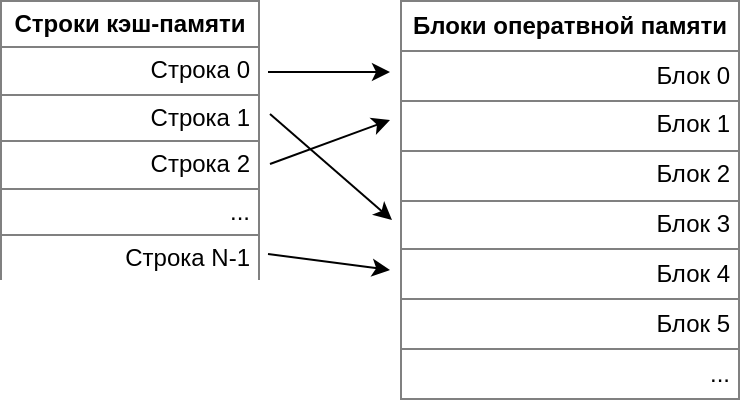 <mxfile version="12.5.3" type="device" pages="3"><diagram id="nbpj_uiRKLNs1OYvme6L" name="cache"><mxGraphModel dx="1024" dy="592" grid="1" gridSize="10" guides="1" tooltips="1" connect="1" arrows="1" fold="1" page="1" pageScale="1" pageWidth="827" pageHeight="1169" math="1" shadow="0"><root><mxCell id="zK9a4A-4CMLfHtEgIFaL-0"/><mxCell id="zK9a4A-4CMLfHtEgIFaL-1" parent="zK9a4A-4CMLfHtEgIFaL-0"/><mxCell id="5F7hxDypilFhigLUdw_g-2" style="rounded=0;orthogonalLoop=1;jettySize=auto;html=1;" parent="zK9a4A-4CMLfHtEgIFaL-1" edge="1"><mxGeometry relative="1" as="geometry"><mxPoint x="235" y="76" as="targetPoint"/><mxPoint x="174" y="76" as="sourcePoint"/></mxGeometry></mxCell><mxCell id="5F7hxDypilFhigLUdw_g-0" value="&lt;table border=&quot;1&quot; width=&quot;100%&quot; cellpadding=&quot;4&quot; style=&quot;width: 100% ; height: 100% ; border-collapse: collapse&quot;&gt;&lt;tbody&gt;&lt;tr&gt;&lt;th align=&quot;center&quot;&gt;Строки кэш-памяти&lt;/th&gt;&lt;/tr&gt;&lt;tr&gt;&lt;td style=&quot;text-align: right&quot;&gt;Строка 0&lt;/td&gt;&lt;/tr&gt;&lt;tr&gt;&lt;td style=&quot;text-align: right&quot;&gt;Строка 1&lt;br&gt;&lt;/td&gt;&lt;/tr&gt;&lt;tr&gt;&lt;td style=&quot;text-align: right&quot;&gt;Строка 2&lt;br&gt;&lt;/td&gt;&lt;/tr&gt;&lt;tr&gt;&lt;td style=&quot;text-align: right&quot;&gt;...&lt;/td&gt;&lt;/tr&gt;&lt;tr&gt;&lt;td style=&quot;text-align: right&quot;&gt;Строка N-1&lt;/td&gt;&lt;/tr&gt;&lt;/tbody&gt;&lt;/table&gt;" style="text;html=1;strokeColor=none;fillColor=none;overflow=fill;glass=0;comic=0;" parent="zK9a4A-4CMLfHtEgIFaL-1" vertex="1"><mxGeometry x="40" y="40" width="130" height="140" as="geometry"/></mxCell><mxCell id="5F7hxDypilFhigLUdw_g-1" value="&lt;table border=&quot;1&quot; width=&quot;100%&quot; cellpadding=&quot;4&quot; style=&quot;width: 100% ; height: 100% ; border-collapse: collapse&quot;&gt;&lt;tbody&gt;&lt;tr&gt;&lt;th align=&quot;center&quot;&gt;Блоки оператвной памяти&lt;/th&gt;&lt;/tr&gt;&lt;tr&gt;&lt;td style=&quot;text-align: right&quot;&gt;Блок 0&lt;/td&gt;&lt;/tr&gt;&lt;tr&gt;&lt;td style=&quot;text-align: right&quot;&gt;Блок 1&lt;br&gt;&lt;/td&gt;&lt;/tr&gt;&lt;tr&gt;&lt;td style=&quot;text-align: right&quot;&gt;Блок 2&lt;br&gt;&lt;/td&gt;&lt;/tr&gt;&lt;tr&gt;&lt;td style=&quot;text-align: right&quot;&gt;Блок 3&lt;/td&gt;&lt;/tr&gt;&lt;tr&gt;&lt;td style=&quot;text-align: right&quot;&gt;Блок 4&lt;/td&gt;&lt;/tr&gt;&lt;tr&gt;&lt;td style=&quot;text-align: right&quot;&gt;Блок 5&lt;/td&gt;&lt;/tr&gt;&lt;tr&gt;&lt;td style=&quot;text-align: right&quot;&gt;...&lt;/td&gt;&lt;/tr&gt;&lt;/tbody&gt;&lt;/table&gt;" style="text;html=1;strokeColor=none;fillColor=none;overflow=fill;glass=0;comic=0;" parent="zK9a4A-4CMLfHtEgIFaL-1" vertex="1"><mxGeometry x="240" y="40" width="170" height="200" as="geometry"/></mxCell><mxCell id="5F7hxDypilFhigLUdw_g-3" style="rounded=0;orthogonalLoop=1;jettySize=auto;html=1;" parent="zK9a4A-4CMLfHtEgIFaL-1" edge="1"><mxGeometry relative="1" as="geometry"><mxPoint x="236" y="150" as="targetPoint"/><mxPoint x="175" y="97" as="sourcePoint"/></mxGeometry></mxCell><mxCell id="5F7hxDypilFhigLUdw_g-4" style="rounded=0;orthogonalLoop=1;jettySize=auto;html=1;" parent="zK9a4A-4CMLfHtEgIFaL-1" edge="1"><mxGeometry relative="1" as="geometry"><mxPoint x="235" y="175" as="targetPoint"/><mxPoint x="174" y="167" as="sourcePoint"/></mxGeometry></mxCell><mxCell id="5F7hxDypilFhigLUdw_g-5" style="rounded=0;orthogonalLoop=1;jettySize=auto;html=1;" parent="zK9a4A-4CMLfHtEgIFaL-1" edge="1"><mxGeometry relative="1" as="geometry"><mxPoint x="235" y="100" as="targetPoint"/><mxPoint x="175" y="122" as="sourcePoint"/></mxGeometry></mxCell></root></mxGraphModel></diagram><diagram name="VM" id="P62BXfJZ1sK9GitiY-Vh"><mxGraphModel dx="1024" dy="592" grid="1" gridSize="10" guides="1" tooltips="1" connect="1" arrows="1" fold="1" page="1" pageScale="1" pageWidth="827" pageHeight="1169" math="1" shadow="0"><root><mxCell id="mAOAdRKeAuuD5DQ7iU_m-0"/><mxCell id="mAOAdRKeAuuD5DQ7iU_m-1" parent="mAOAdRKeAuuD5DQ7iU_m-0"/><mxCell id="mAOAdRKeAuuD5DQ7iU_m-2" style="rounded=0;orthogonalLoop=1;jettySize=auto;html=1;" parent="mAOAdRKeAuuD5DQ7iU_m-1" edge="1"><mxGeometry relative="1" as="geometry"><mxPoint x="235" y="90" as="targetPoint"/><mxPoint x="174" y="90" as="sourcePoint"/></mxGeometry></mxCell><mxCell id="mAOAdRKeAuuD5DQ7iU_m-3" value="&lt;table border=&quot;1&quot; width=&quot;100%&quot; cellpadding=&quot;4&quot; style=&quot;width: 100% ; height: 100% ; border-collapse: collapse&quot;&gt;&lt;tbody&gt;&lt;tr&gt;&lt;th align=&quot;center&quot;&gt;Виртуальные&lt;br&gt;страницы&lt;/th&gt;&lt;/tr&gt;&lt;tr&gt;&lt;td style=&quot;text-align: right&quot;&gt;Страница 0&lt;/td&gt;&lt;/tr&gt;&lt;tr&gt;&lt;td style=&quot;text-align: right&quot;&gt;Страница 1&lt;/td&gt;&lt;/tr&gt;&lt;tr&gt;&lt;td style=&quot;text-align: right&quot;&gt;Страница 2&lt;br&gt;&lt;/td&gt;&lt;/tr&gt;&lt;tr&gt;&lt;td style=&quot;text-align: right&quot;&gt;Страница 3&lt;br&gt;&lt;/td&gt;&lt;/tr&gt;&lt;tr&gt;&lt;td style=&quot;text-align: right&quot;&gt;Страница 4&lt;br&gt;&lt;/td&gt;&lt;/tr&gt;&lt;tr&gt;&lt;td style=&quot;text-align: right&quot;&gt;&lt;span&gt;Страница 5&lt;/span&gt;&lt;br&gt;&lt;/td&gt;&lt;/tr&gt;&lt;tr&gt;&lt;td style=&quot;text-align: right&quot;&gt;&lt;span&gt;Страница 6&lt;/span&gt;&lt;br&gt;&lt;/td&gt;&lt;/tr&gt;&lt;tr&gt;&lt;td style=&quot;text-align: right&quot;&gt;&lt;span&gt;Страница 7&lt;/span&gt;&lt;br&gt;&lt;/td&gt;&lt;/tr&gt;&lt;tr&gt;&lt;td style=&quot;text-align: right&quot;&gt;&lt;span&gt;Страница 8&lt;/span&gt;&lt;br&gt;&lt;/td&gt;&lt;/tr&gt;&lt;tr&gt;&lt;td style=&quot;text-align: right&quot;&gt;&lt;span&gt;Страница 9&lt;/span&gt;&lt;br&gt;&lt;/td&gt;&lt;/tr&gt;&lt;tr&gt;&lt;td style=&quot;text-align: right&quot;&gt;...&lt;/td&gt;&lt;/tr&gt;&lt;/tbody&gt;&lt;/table&gt;" style="text;html=1;strokeColor=none;fillColor=none;overflow=fill;glass=0;comic=0;" parent="mAOAdRKeAuuD5DQ7iU_m-1" vertex="1"><mxGeometry x="40" y="40" width="130" height="290" as="geometry"/></mxCell><mxCell id="mAOAdRKeAuuD5DQ7iU_m-4" value="&lt;table border=&quot;1&quot; width=&quot;100%&quot; cellpadding=&quot;4&quot; style=&quot;width: 100% ; height: 100% ; border-collapse: collapse&quot;&gt;&lt;tbody&gt;&lt;tr&gt;&lt;th align=&quot;center&quot;&gt;Физические&lt;br&gt;страницы&lt;/th&gt;&lt;/tr&gt;&lt;tr&gt;&lt;td style=&quot;text-align: right&quot;&gt;Страница 0&lt;/td&gt;&lt;/tr&gt;&lt;tr&gt;&lt;td style=&quot;text-align: right&quot;&gt;Страница&amp;nbsp;1&lt;br&gt;&lt;/td&gt;&lt;/tr&gt;&lt;tr&gt;&lt;td style=&quot;text-align: right&quot;&gt;Страница&amp;nbsp;2&lt;br&gt;&lt;/td&gt;&lt;/tr&gt;&lt;tr&gt;&lt;td style=&quot;text-align: right&quot;&gt;Страница&amp;nbsp;3&lt;/td&gt;&lt;/tr&gt;&lt;tr&gt;&lt;td style=&quot;text-align: right&quot;&gt;Страница&amp;nbsp;4&lt;/td&gt;&lt;/tr&gt;&lt;tr&gt;&lt;td style=&quot;text-align: right&quot;&gt;...&lt;/td&gt;&lt;/tr&gt;&lt;/tbody&gt;&lt;/table&gt;" style="text;html=1;strokeColor=none;fillColor=none;overflow=fill;glass=0;comic=0;" parent="mAOAdRKeAuuD5DQ7iU_m-1" vertex="1"><mxGeometry x="240" y="40" width="120" height="180" as="geometry"/></mxCell><mxCell id="mAOAdRKeAuuD5DQ7iU_m-5" style="rounded=0;orthogonalLoop=1;jettySize=auto;html=1;" parent="mAOAdRKeAuuD5DQ7iU_m-1" edge="1"><mxGeometry relative="1" as="geometry"><mxPoint x="236" y="150" as="targetPoint"/><mxPoint x="174" y="111" as="sourcePoint"/></mxGeometry></mxCell><mxCell id="mAOAdRKeAuuD5DQ7iU_m-6" style="rounded=0;orthogonalLoop=1;jettySize=auto;html=1;" parent="mAOAdRKeAuuD5DQ7iU_m-1" edge="1"><mxGeometry relative="1" as="geometry"><mxPoint x="235" y="180" as="targetPoint"/><mxPoint x="175" y="160" as="sourcePoint"/></mxGeometry></mxCell><mxCell id="mAOAdRKeAuuD5DQ7iU_m-7" style="rounded=0;orthogonalLoop=1;jettySize=auto;html=1;" parent="mAOAdRKeAuuD5DQ7iU_m-1" edge="1"><mxGeometry relative="1" as="geometry"><mxPoint x="235" y="110" as="targetPoint"/><mxPoint x="174" y="133" as="sourcePoint"/></mxGeometry></mxCell><mxCell id="mAOAdRKeAuuD5DQ7iU_m-8" value="Адресное пространство" style="text;html=1;strokeColor=none;fillColor=none;align=center;verticalAlign=middle;whiteSpace=wrap;rounded=0;glass=0;comic=0;" parent="mAOAdRKeAuuD5DQ7iU_m-1" vertex="1"><mxGeometry x="30" y="10" width="150" height="20" as="geometry"/></mxCell><mxCell id="mAOAdRKeAuuD5DQ7iU_m-9" value="Оперативная память" style="text;html=1;strokeColor=none;fillColor=none;align=center;verticalAlign=middle;whiteSpace=wrap;rounded=0;glass=0;comic=0;" parent="mAOAdRKeAuuD5DQ7iU_m-1" vertex="1"><mxGeometry x="225" y="10" width="150" height="20" as="geometry"/></mxCell><mxCell id="mAOAdRKeAuuD5DQ7iU_m-10" style="rounded=0;orthogonalLoop=1;jettySize=auto;html=1;" parent="mAOAdRKeAuuD5DQ7iU_m-1" target="mAOAdRKeAuuD5DQ7iU_m-12" edge="1"><mxGeometry relative="1" as="geometry"><mxPoint x="260" y="280" as="targetPoint"/><mxPoint x="174" y="181" as="sourcePoint"/></mxGeometry></mxCell><mxCell id="mAOAdRKeAuuD5DQ7iU_m-11" style="rounded=0;orthogonalLoop=1;jettySize=auto;html=1;" parent="mAOAdRKeAuuD5DQ7iU_m-1" target="mAOAdRKeAuuD5DQ7iU_m-12" edge="1"><mxGeometry relative="1" as="geometry"><mxPoint x="250" y="280" as="targetPoint"/><mxPoint x="176" y="203" as="sourcePoint"/></mxGeometry></mxCell><mxCell id="mAOAdRKeAuuD5DQ7iU_m-12" value="Подкачка" style="shape=cylinder;whiteSpace=wrap;html=1;boundedLbl=1;backgroundOutline=1;glass=0;comic=0;" parent="mAOAdRKeAuuD5DQ7iU_m-1" vertex="1"><mxGeometry x="260" y="250" width="60" height="80" as="geometry"/></mxCell><mxCell id="mAOAdRKeAuuD5DQ7iU_m-13" style="rounded=0;orthogonalLoop=1;jettySize=auto;html=1;" parent="mAOAdRKeAuuD5DQ7iU_m-1" edge="1"><mxGeometry relative="1" as="geometry"><mxPoint x="235" y="210" as="targetPoint"/><mxPoint x="174" y="226" as="sourcePoint"/></mxGeometry></mxCell><mxCell id="mAOAdRKeAuuD5DQ7iU_m-14" style="rounded=0;orthogonalLoop=1;jettySize=auto;html=1;edgeStyle=orthogonalEdgeStyle;curved=1;" parent="mAOAdRKeAuuD5DQ7iU_m-1" target="mAOAdRKeAuuD5DQ7iU_m-15" edge="1"><mxGeometry relative="1" as="geometry"><mxPoint x="240" y="290" as="targetPoint"/><mxPoint x="174" y="250" as="sourcePoint"/></mxGeometry></mxCell><mxCell id="mAOAdRKeAuuD5DQ7iU_m-15" value="&lt;b&gt;&lt;font color=&quot;#ff0000&quot;&gt;X&lt;/font&gt;&lt;/b&gt;" style="text;html=1;align=center;verticalAlign=middle;resizable=0;points=[];autosize=1;" parent="mAOAdRKeAuuD5DQ7iU_m-1" vertex="1"><mxGeometry x="235" y="320" width="20" height="20" as="geometry"/></mxCell><mxCell id="mAOAdRKeAuuD5DQ7iU_m-17" style="rounded=0;orthogonalLoop=1;jettySize=auto;html=1;edgeStyle=orthogonalEdgeStyle;curved=1;" parent="mAOAdRKeAuuD5DQ7iU_m-1" target="mAOAdRKeAuuD5DQ7iU_m-18" edge="1"><mxGeometry relative="1" as="geometry"><mxPoint x="240" y="310" as="targetPoint"/><mxPoint x="174" y="272" as="sourcePoint"/></mxGeometry></mxCell><mxCell id="mAOAdRKeAuuD5DQ7iU_m-18" value="&lt;b&gt;&lt;font color=&quot;#ff0000&quot;&gt;X&lt;/font&gt;&lt;/b&gt;" style="text;html=1;align=center;verticalAlign=middle;resizable=0;points=[];autosize=1;" parent="mAOAdRKeAuuD5DQ7iU_m-1" vertex="1"><mxGeometry x="220" y="320" width="20" height="20" as="geometry"/></mxCell><mxCell id="mAOAdRKeAuuD5DQ7iU_m-21" style="rounded=0;orthogonalLoop=1;jettySize=auto;html=1;edgeStyle=orthogonalEdgeStyle;curved=1;" parent="mAOAdRKeAuuD5DQ7iU_m-1" target="mAOAdRKeAuuD5DQ7iU_m-22" edge="1"><mxGeometry relative="1" as="geometry"><mxPoint x="240" y="335" as="targetPoint"/><mxPoint x="174" y="295" as="sourcePoint"/></mxGeometry></mxCell><mxCell id="mAOAdRKeAuuD5DQ7iU_m-22" value="&lt;b&gt;&lt;font color=&quot;#ff0000&quot;&gt;X&lt;/font&gt;&lt;/b&gt;" style="text;html=1;align=center;verticalAlign=middle;resizable=0;points=[];autosize=1;" parent="mAOAdRKeAuuD5DQ7iU_m-1" vertex="1"><mxGeometry x="205" y="320" width="20" height="20" as="geometry"/></mxCell></root></mxGraphModel></diagram><diagram id="5R70S0mUe7V96h5orjH3" name="segments"><mxGraphModel dx="1024" dy="592" grid="1" gridSize="10" guides="1" tooltips="1" connect="1" arrows="1" fold="1" page="1" pageScale="1" pageWidth="827" pageHeight="1169" math="0" shadow="0"><root><mxCell id="L7e4L4oJ6s9-Xat3Ouna-0"/><mxCell id="L7e4L4oJ6s9-Xat3Ouna-1" parent="L7e4L4oJ6s9-Xat3Ouna-0"/><mxCell id="wxG_wuaO8r168057cpOV-0" style="rounded=0;orthogonalLoop=1;jettySize=auto;html=1;" parent="L7e4L4oJ6s9-Xat3Ouna-1" edge="1"><mxGeometry relative="1" as="geometry"><mxPoint x="235" y="70" as="targetPoint"/><mxPoint x="174" y="80" as="sourcePoint"/></mxGeometry></mxCell><mxCell id="wxG_wuaO8r168057cpOV-1" value="&lt;table border=&quot;1&quot; width=&quot;100%&quot; cellpadding=&quot;4&quot; style=&quot;width: 100% ; height: 100% ; border-collapse: collapse&quot;&gt;&lt;tbody&gt;&lt;tr&gt;&lt;th align=&quot;center&quot;&gt;Сегменты&lt;/th&gt;&lt;/tr&gt;&lt;tr&gt;&lt;td style=&quot;text-align: right&quot;&gt;Сегмент кода&lt;/td&gt;&lt;/tr&gt;&lt;tr&gt;&lt;td style=&quot;text-align: right&quot;&gt;Сегмент стека&lt;/td&gt;&lt;/tr&gt;&lt;tr&gt;&lt;td style=&quot;text-align: right&quot;&gt;Секмента данных&lt;/td&gt;&lt;/tr&gt;&lt;/tbody&gt;&lt;/table&gt;" style="text;html=1;strokeColor=none;fillColor=none;overflow=fill;glass=0;comic=0;" parent="L7e4L4oJ6s9-Xat3Ouna-1" vertex="1"><mxGeometry x="40" y="40" width="130" height="100" as="geometry"/></mxCell><mxCell id="wxG_wuaO8r168057cpOV-2" value="&lt;table border=&quot;1&quot; width=&quot;100%&quot; cellpadding=&quot;4&quot; style=&quot;width: 100% ; height: 100% ; border-collapse: collapse&quot;&gt;&lt;tbody&gt;&lt;tr&gt;&lt;th&gt;&lt;span style=&quot;font-weight: normal&quot;&gt;&lt;br&gt;Сегмент кода&lt;br&gt;&lt;br&gt;&lt;/span&gt;&lt;/th&gt;&lt;/tr&gt;&lt;tr&gt;&lt;td style=&quot;background-color: rgb(230 , 230 , 230)&quot;&gt;&lt;br&gt;&lt;/td&gt;&lt;/tr&gt;&lt;tr&gt;&lt;td&gt;Сегмент стека&lt;br&gt;&lt;br&gt;&lt;/td&gt;&lt;/tr&gt;&lt;tr&gt;&lt;td style=&quot;background-color: rgb(230 , 230 , 230)&quot;&gt;&lt;br&gt;&lt;/td&gt;&lt;/tr&gt;&lt;tr&gt;&lt;td&gt;&lt;br&gt;&lt;br&gt;Сегмент данных&lt;br&gt;&lt;br&gt;&lt;br&gt;&lt;/td&gt;&lt;/tr&gt;&lt;tr&gt;&lt;td style=&quot;background-color: rgb(230 , 230 , 230)&quot;&gt;&lt;br&gt;&lt;/td&gt;&lt;/tr&gt;&lt;/tbody&gt;&lt;/table&gt;" style="text;html=1;strokeColor=none;fillColor=none;overflow=fill;glass=0;comic=0;align=right;" parent="L7e4L4oJ6s9-Xat3Ouna-1" vertex="1"><mxGeometry x="240" y="40" width="120" height="240" as="geometry"/></mxCell><mxCell id="wxG_wuaO8r168057cpOV-3" style="rounded=0;orthogonalLoop=1;jettySize=auto;html=1;" parent="L7e4L4oJ6s9-Xat3Ouna-1" edge="1"><mxGeometry relative="1" as="geometry"><mxPoint x="236" y="130" as="targetPoint"/><mxPoint x="174" y="100" as="sourcePoint"/></mxGeometry></mxCell><mxCell id="wxG_wuaO8r168057cpOV-4" style="rounded=0;orthogonalLoop=1;jettySize=auto;html=1;" parent="L7e4L4oJ6s9-Xat3Ouna-1" edge="1"><mxGeometry relative="1" as="geometry"><mxPoint x="235" y="190" as="targetPoint"/><mxPoint x="175" y="130" as="sourcePoint"/></mxGeometry></mxCell><mxCell id="wxG_wuaO8r168057cpOV-6" value="Адресное пространство" style="text;html=1;strokeColor=none;fillColor=none;align=center;verticalAlign=middle;whiteSpace=wrap;rounded=0;glass=0;comic=0;" parent="L7e4L4oJ6s9-Xat3Ouna-1" vertex="1"><mxGeometry x="30" y="10" width="150" height="20" as="geometry"/></mxCell><mxCell id="wxG_wuaO8r168057cpOV-7" value="Оперативная память" style="text;html=1;strokeColor=none;fillColor=none;align=center;verticalAlign=middle;whiteSpace=wrap;rounded=0;glass=0;comic=0;" parent="L7e4L4oJ6s9-Xat3Ouna-1" vertex="1"><mxGeometry x="225" y="10" width="150" height="20" as="geometry"/></mxCell></root></mxGraphModel></diagram></mxfile>